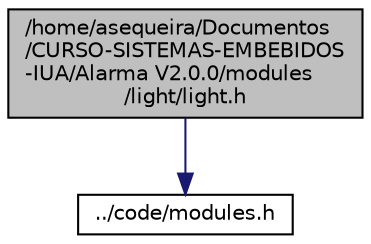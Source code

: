 digraph "/home/asequeira/Documentos/CURSO-SISTEMAS-EMBEBIDOS-IUA/Alarma V2.0.0/modules/light/light.h"
{
 // LATEX_PDF_SIZE
  edge [fontname="Helvetica",fontsize="10",labelfontname="Helvetica",labelfontsize="10"];
  node [fontname="Helvetica",fontsize="10",shape=record];
  Node1 [label="/home/asequeira/Documentos\l/CURSO-SISTEMAS-EMBEBIDOS\l-IUA/Alarma V2.0.0/modules\l/light/light.h",height=0.2,width=0.4,color="black", fillcolor="grey75", style="filled", fontcolor="black",tooltip="Archivo de código fuente para el modulo light."];
  Node1 -> Node2 [color="midnightblue",fontsize="10",style="solid",fontname="Helvetica"];
  Node2 [label="../code/modules.h",height=0.2,width=0.4,color="black", fillcolor="white", style="filled",URL="$modules_8h_source.html",tooltip=" "];
}
